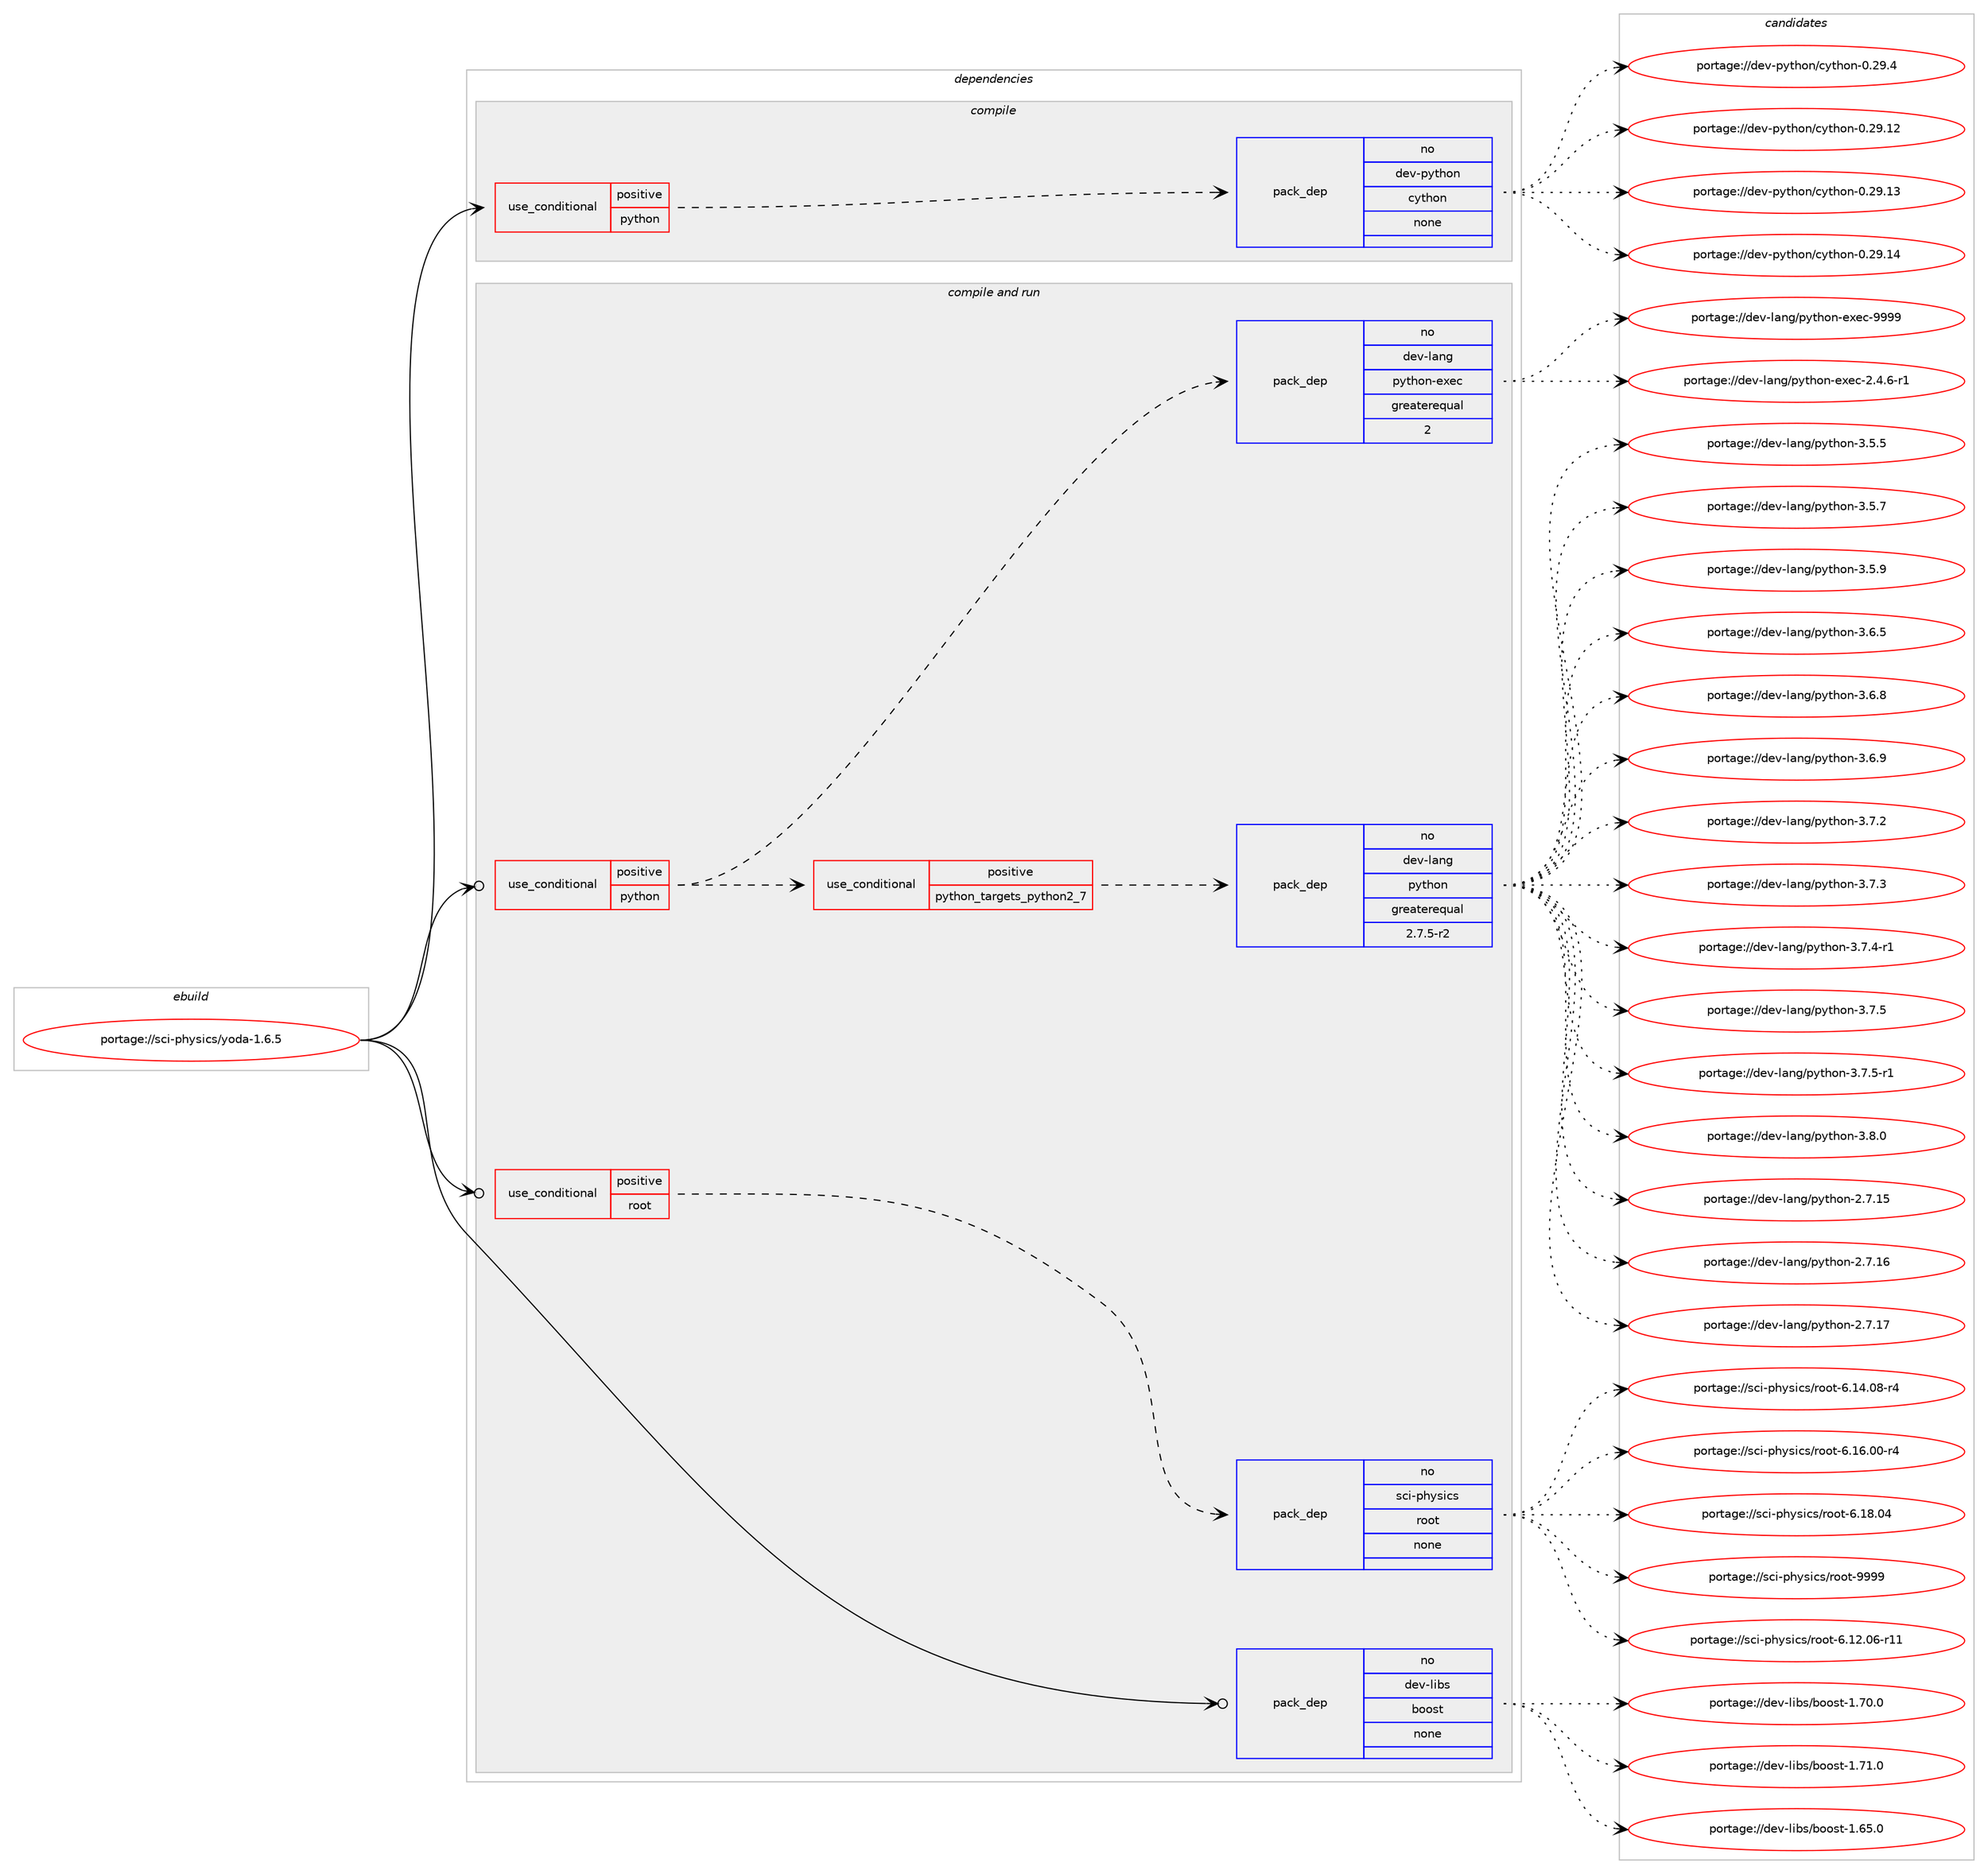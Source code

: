 digraph prolog {

# *************
# Graph options
# *************

newrank=true;
concentrate=true;
compound=true;
graph [rankdir=LR,fontname=Helvetica,fontsize=10,ranksep=1.5];#, ranksep=2.5, nodesep=0.2];
edge  [arrowhead=vee];
node  [fontname=Helvetica,fontsize=10];

# **********
# The ebuild
# **********

subgraph cluster_leftcol {
color=gray;
rank=same;
label=<<i>ebuild</i>>;
id [label="portage://sci-physics/yoda-1.6.5", color=red, width=4, href="../sci-physics/yoda-1.6.5.svg"];
}

# ****************
# The dependencies
# ****************

subgraph cluster_midcol {
color=gray;
label=<<i>dependencies</i>>;
subgraph cluster_compile {
fillcolor="#eeeeee";
style=filled;
label=<<i>compile</i>>;
subgraph cond98475 {
dependency397727 [label=<<TABLE BORDER="0" CELLBORDER="1" CELLSPACING="0" CELLPADDING="4"><TR><TD ROWSPAN="3" CELLPADDING="10">use_conditional</TD></TR><TR><TD>positive</TD></TR><TR><TD>python</TD></TR></TABLE>>, shape=none, color=red];
subgraph pack292488 {
dependency397728 [label=<<TABLE BORDER="0" CELLBORDER="1" CELLSPACING="0" CELLPADDING="4" WIDTH="220"><TR><TD ROWSPAN="6" CELLPADDING="30">pack_dep</TD></TR><TR><TD WIDTH="110">no</TD></TR><TR><TD>dev-python</TD></TR><TR><TD>cython</TD></TR><TR><TD>none</TD></TR><TR><TD></TD></TR></TABLE>>, shape=none, color=blue];
}
dependency397727:e -> dependency397728:w [weight=20,style="dashed",arrowhead="vee"];
}
id:e -> dependency397727:w [weight=20,style="solid",arrowhead="vee"];
}
subgraph cluster_compileandrun {
fillcolor="#eeeeee";
style=filled;
label=<<i>compile and run</i>>;
subgraph cond98476 {
dependency397729 [label=<<TABLE BORDER="0" CELLBORDER="1" CELLSPACING="0" CELLPADDING="4"><TR><TD ROWSPAN="3" CELLPADDING="10">use_conditional</TD></TR><TR><TD>positive</TD></TR><TR><TD>python</TD></TR></TABLE>>, shape=none, color=red];
subgraph cond98477 {
dependency397730 [label=<<TABLE BORDER="0" CELLBORDER="1" CELLSPACING="0" CELLPADDING="4"><TR><TD ROWSPAN="3" CELLPADDING="10">use_conditional</TD></TR><TR><TD>positive</TD></TR><TR><TD>python_targets_python2_7</TD></TR></TABLE>>, shape=none, color=red];
subgraph pack292489 {
dependency397731 [label=<<TABLE BORDER="0" CELLBORDER="1" CELLSPACING="0" CELLPADDING="4" WIDTH="220"><TR><TD ROWSPAN="6" CELLPADDING="30">pack_dep</TD></TR><TR><TD WIDTH="110">no</TD></TR><TR><TD>dev-lang</TD></TR><TR><TD>python</TD></TR><TR><TD>greaterequal</TD></TR><TR><TD>2.7.5-r2</TD></TR></TABLE>>, shape=none, color=blue];
}
dependency397730:e -> dependency397731:w [weight=20,style="dashed",arrowhead="vee"];
}
dependency397729:e -> dependency397730:w [weight=20,style="dashed",arrowhead="vee"];
subgraph pack292490 {
dependency397732 [label=<<TABLE BORDER="0" CELLBORDER="1" CELLSPACING="0" CELLPADDING="4" WIDTH="220"><TR><TD ROWSPAN="6" CELLPADDING="30">pack_dep</TD></TR><TR><TD WIDTH="110">no</TD></TR><TR><TD>dev-lang</TD></TR><TR><TD>python-exec</TD></TR><TR><TD>greaterequal</TD></TR><TR><TD>2</TD></TR></TABLE>>, shape=none, color=blue];
}
dependency397729:e -> dependency397732:w [weight=20,style="dashed",arrowhead="vee"];
}
id:e -> dependency397729:w [weight=20,style="solid",arrowhead="odotvee"];
subgraph cond98478 {
dependency397733 [label=<<TABLE BORDER="0" CELLBORDER="1" CELLSPACING="0" CELLPADDING="4"><TR><TD ROWSPAN="3" CELLPADDING="10">use_conditional</TD></TR><TR><TD>positive</TD></TR><TR><TD>root</TD></TR></TABLE>>, shape=none, color=red];
subgraph pack292491 {
dependency397734 [label=<<TABLE BORDER="0" CELLBORDER="1" CELLSPACING="0" CELLPADDING="4" WIDTH="220"><TR><TD ROWSPAN="6" CELLPADDING="30">pack_dep</TD></TR><TR><TD WIDTH="110">no</TD></TR><TR><TD>sci-physics</TD></TR><TR><TD>root</TD></TR><TR><TD>none</TD></TR><TR><TD></TD></TR></TABLE>>, shape=none, color=blue];
}
dependency397733:e -> dependency397734:w [weight=20,style="dashed",arrowhead="vee"];
}
id:e -> dependency397733:w [weight=20,style="solid",arrowhead="odotvee"];
subgraph pack292492 {
dependency397735 [label=<<TABLE BORDER="0" CELLBORDER="1" CELLSPACING="0" CELLPADDING="4" WIDTH="220"><TR><TD ROWSPAN="6" CELLPADDING="30">pack_dep</TD></TR><TR><TD WIDTH="110">no</TD></TR><TR><TD>dev-libs</TD></TR><TR><TD>boost</TD></TR><TR><TD>none</TD></TR><TR><TD></TD></TR></TABLE>>, shape=none, color=blue];
}
id:e -> dependency397735:w [weight=20,style="solid",arrowhead="odotvee"];
}
subgraph cluster_run {
fillcolor="#eeeeee";
style=filled;
label=<<i>run</i>>;
}
}

# **************
# The candidates
# **************

subgraph cluster_choices {
rank=same;
color=gray;
label=<<i>candidates</i>>;

subgraph choice292488 {
color=black;
nodesep=1;
choiceportage1001011184511212111610411111047991211161041111104548465057464950 [label="portage://dev-python/cython-0.29.12", color=red, width=4,href="../dev-python/cython-0.29.12.svg"];
choiceportage1001011184511212111610411111047991211161041111104548465057464951 [label="portage://dev-python/cython-0.29.13", color=red, width=4,href="../dev-python/cython-0.29.13.svg"];
choiceportage1001011184511212111610411111047991211161041111104548465057464952 [label="portage://dev-python/cython-0.29.14", color=red, width=4,href="../dev-python/cython-0.29.14.svg"];
choiceportage10010111845112121116104111110479912111610411111045484650574652 [label="portage://dev-python/cython-0.29.4", color=red, width=4,href="../dev-python/cython-0.29.4.svg"];
dependency397728:e -> choiceportage1001011184511212111610411111047991211161041111104548465057464950:w [style=dotted,weight="100"];
dependency397728:e -> choiceportage1001011184511212111610411111047991211161041111104548465057464951:w [style=dotted,weight="100"];
dependency397728:e -> choiceportage1001011184511212111610411111047991211161041111104548465057464952:w [style=dotted,weight="100"];
dependency397728:e -> choiceportage10010111845112121116104111110479912111610411111045484650574652:w [style=dotted,weight="100"];
}
subgraph choice292489 {
color=black;
nodesep=1;
choiceportage10010111845108971101034711212111610411111045504655464953 [label="portage://dev-lang/python-2.7.15", color=red, width=4,href="../dev-lang/python-2.7.15.svg"];
choiceportage10010111845108971101034711212111610411111045504655464954 [label="portage://dev-lang/python-2.7.16", color=red, width=4,href="../dev-lang/python-2.7.16.svg"];
choiceportage10010111845108971101034711212111610411111045504655464955 [label="portage://dev-lang/python-2.7.17", color=red, width=4,href="../dev-lang/python-2.7.17.svg"];
choiceportage100101118451089711010347112121116104111110455146534653 [label="portage://dev-lang/python-3.5.5", color=red, width=4,href="../dev-lang/python-3.5.5.svg"];
choiceportage100101118451089711010347112121116104111110455146534655 [label="portage://dev-lang/python-3.5.7", color=red, width=4,href="../dev-lang/python-3.5.7.svg"];
choiceportage100101118451089711010347112121116104111110455146534657 [label="portage://dev-lang/python-3.5.9", color=red, width=4,href="../dev-lang/python-3.5.9.svg"];
choiceportage100101118451089711010347112121116104111110455146544653 [label="portage://dev-lang/python-3.6.5", color=red, width=4,href="../dev-lang/python-3.6.5.svg"];
choiceportage100101118451089711010347112121116104111110455146544656 [label="portage://dev-lang/python-3.6.8", color=red, width=4,href="../dev-lang/python-3.6.8.svg"];
choiceportage100101118451089711010347112121116104111110455146544657 [label="portage://dev-lang/python-3.6.9", color=red, width=4,href="../dev-lang/python-3.6.9.svg"];
choiceportage100101118451089711010347112121116104111110455146554650 [label="portage://dev-lang/python-3.7.2", color=red, width=4,href="../dev-lang/python-3.7.2.svg"];
choiceportage100101118451089711010347112121116104111110455146554651 [label="portage://dev-lang/python-3.7.3", color=red, width=4,href="../dev-lang/python-3.7.3.svg"];
choiceportage1001011184510897110103471121211161041111104551465546524511449 [label="portage://dev-lang/python-3.7.4-r1", color=red, width=4,href="../dev-lang/python-3.7.4-r1.svg"];
choiceportage100101118451089711010347112121116104111110455146554653 [label="portage://dev-lang/python-3.7.5", color=red, width=4,href="../dev-lang/python-3.7.5.svg"];
choiceportage1001011184510897110103471121211161041111104551465546534511449 [label="portage://dev-lang/python-3.7.5-r1", color=red, width=4,href="../dev-lang/python-3.7.5-r1.svg"];
choiceportage100101118451089711010347112121116104111110455146564648 [label="portage://dev-lang/python-3.8.0", color=red, width=4,href="../dev-lang/python-3.8.0.svg"];
dependency397731:e -> choiceportage10010111845108971101034711212111610411111045504655464953:w [style=dotted,weight="100"];
dependency397731:e -> choiceportage10010111845108971101034711212111610411111045504655464954:w [style=dotted,weight="100"];
dependency397731:e -> choiceportage10010111845108971101034711212111610411111045504655464955:w [style=dotted,weight="100"];
dependency397731:e -> choiceportage100101118451089711010347112121116104111110455146534653:w [style=dotted,weight="100"];
dependency397731:e -> choiceportage100101118451089711010347112121116104111110455146534655:w [style=dotted,weight="100"];
dependency397731:e -> choiceportage100101118451089711010347112121116104111110455146534657:w [style=dotted,weight="100"];
dependency397731:e -> choiceportage100101118451089711010347112121116104111110455146544653:w [style=dotted,weight="100"];
dependency397731:e -> choiceportage100101118451089711010347112121116104111110455146544656:w [style=dotted,weight="100"];
dependency397731:e -> choiceportage100101118451089711010347112121116104111110455146544657:w [style=dotted,weight="100"];
dependency397731:e -> choiceportage100101118451089711010347112121116104111110455146554650:w [style=dotted,weight="100"];
dependency397731:e -> choiceportage100101118451089711010347112121116104111110455146554651:w [style=dotted,weight="100"];
dependency397731:e -> choiceportage1001011184510897110103471121211161041111104551465546524511449:w [style=dotted,weight="100"];
dependency397731:e -> choiceportage100101118451089711010347112121116104111110455146554653:w [style=dotted,weight="100"];
dependency397731:e -> choiceportage1001011184510897110103471121211161041111104551465546534511449:w [style=dotted,weight="100"];
dependency397731:e -> choiceportage100101118451089711010347112121116104111110455146564648:w [style=dotted,weight="100"];
}
subgraph choice292490 {
color=black;
nodesep=1;
choiceportage10010111845108971101034711212111610411111045101120101994550465246544511449 [label="portage://dev-lang/python-exec-2.4.6-r1", color=red, width=4,href="../dev-lang/python-exec-2.4.6-r1.svg"];
choiceportage10010111845108971101034711212111610411111045101120101994557575757 [label="portage://dev-lang/python-exec-9999", color=red, width=4,href="../dev-lang/python-exec-9999.svg"];
dependency397732:e -> choiceportage10010111845108971101034711212111610411111045101120101994550465246544511449:w [style=dotted,weight="100"];
dependency397732:e -> choiceportage10010111845108971101034711212111610411111045101120101994557575757:w [style=dotted,weight="100"];
}
subgraph choice292491 {
color=black;
nodesep=1;
choiceportage115991054511210412111510599115471141111111164554464950464854451144949 [label="portage://sci-physics/root-6.12.06-r11", color=red, width=4,href="../sci-physics/root-6.12.06-r11.svg"];
choiceportage1159910545112104121115105991154711411111111645544649524648564511452 [label="portage://sci-physics/root-6.14.08-r4", color=red, width=4,href="../sci-physics/root-6.14.08-r4.svg"];
choiceportage1159910545112104121115105991154711411111111645544649544648484511452 [label="portage://sci-physics/root-6.16.00-r4", color=red, width=4,href="../sci-physics/root-6.16.00-r4.svg"];
choiceportage115991054511210412111510599115471141111111164554464956464852 [label="portage://sci-physics/root-6.18.04", color=red, width=4,href="../sci-physics/root-6.18.04.svg"];
choiceportage115991054511210412111510599115471141111111164557575757 [label="portage://sci-physics/root-9999", color=red, width=4,href="../sci-physics/root-9999.svg"];
dependency397734:e -> choiceportage115991054511210412111510599115471141111111164554464950464854451144949:w [style=dotted,weight="100"];
dependency397734:e -> choiceportage1159910545112104121115105991154711411111111645544649524648564511452:w [style=dotted,weight="100"];
dependency397734:e -> choiceportage1159910545112104121115105991154711411111111645544649544648484511452:w [style=dotted,weight="100"];
dependency397734:e -> choiceportage115991054511210412111510599115471141111111164554464956464852:w [style=dotted,weight="100"];
dependency397734:e -> choiceportage115991054511210412111510599115471141111111164557575757:w [style=dotted,weight="100"];
}
subgraph choice292492 {
color=black;
nodesep=1;
choiceportage1001011184510810598115479811111111511645494654534648 [label="portage://dev-libs/boost-1.65.0", color=red, width=4,href="../dev-libs/boost-1.65.0.svg"];
choiceportage1001011184510810598115479811111111511645494655484648 [label="portage://dev-libs/boost-1.70.0", color=red, width=4,href="../dev-libs/boost-1.70.0.svg"];
choiceportage1001011184510810598115479811111111511645494655494648 [label="portage://dev-libs/boost-1.71.0", color=red, width=4,href="../dev-libs/boost-1.71.0.svg"];
dependency397735:e -> choiceportage1001011184510810598115479811111111511645494654534648:w [style=dotted,weight="100"];
dependency397735:e -> choiceportage1001011184510810598115479811111111511645494655484648:w [style=dotted,weight="100"];
dependency397735:e -> choiceportage1001011184510810598115479811111111511645494655494648:w [style=dotted,weight="100"];
}
}

}
